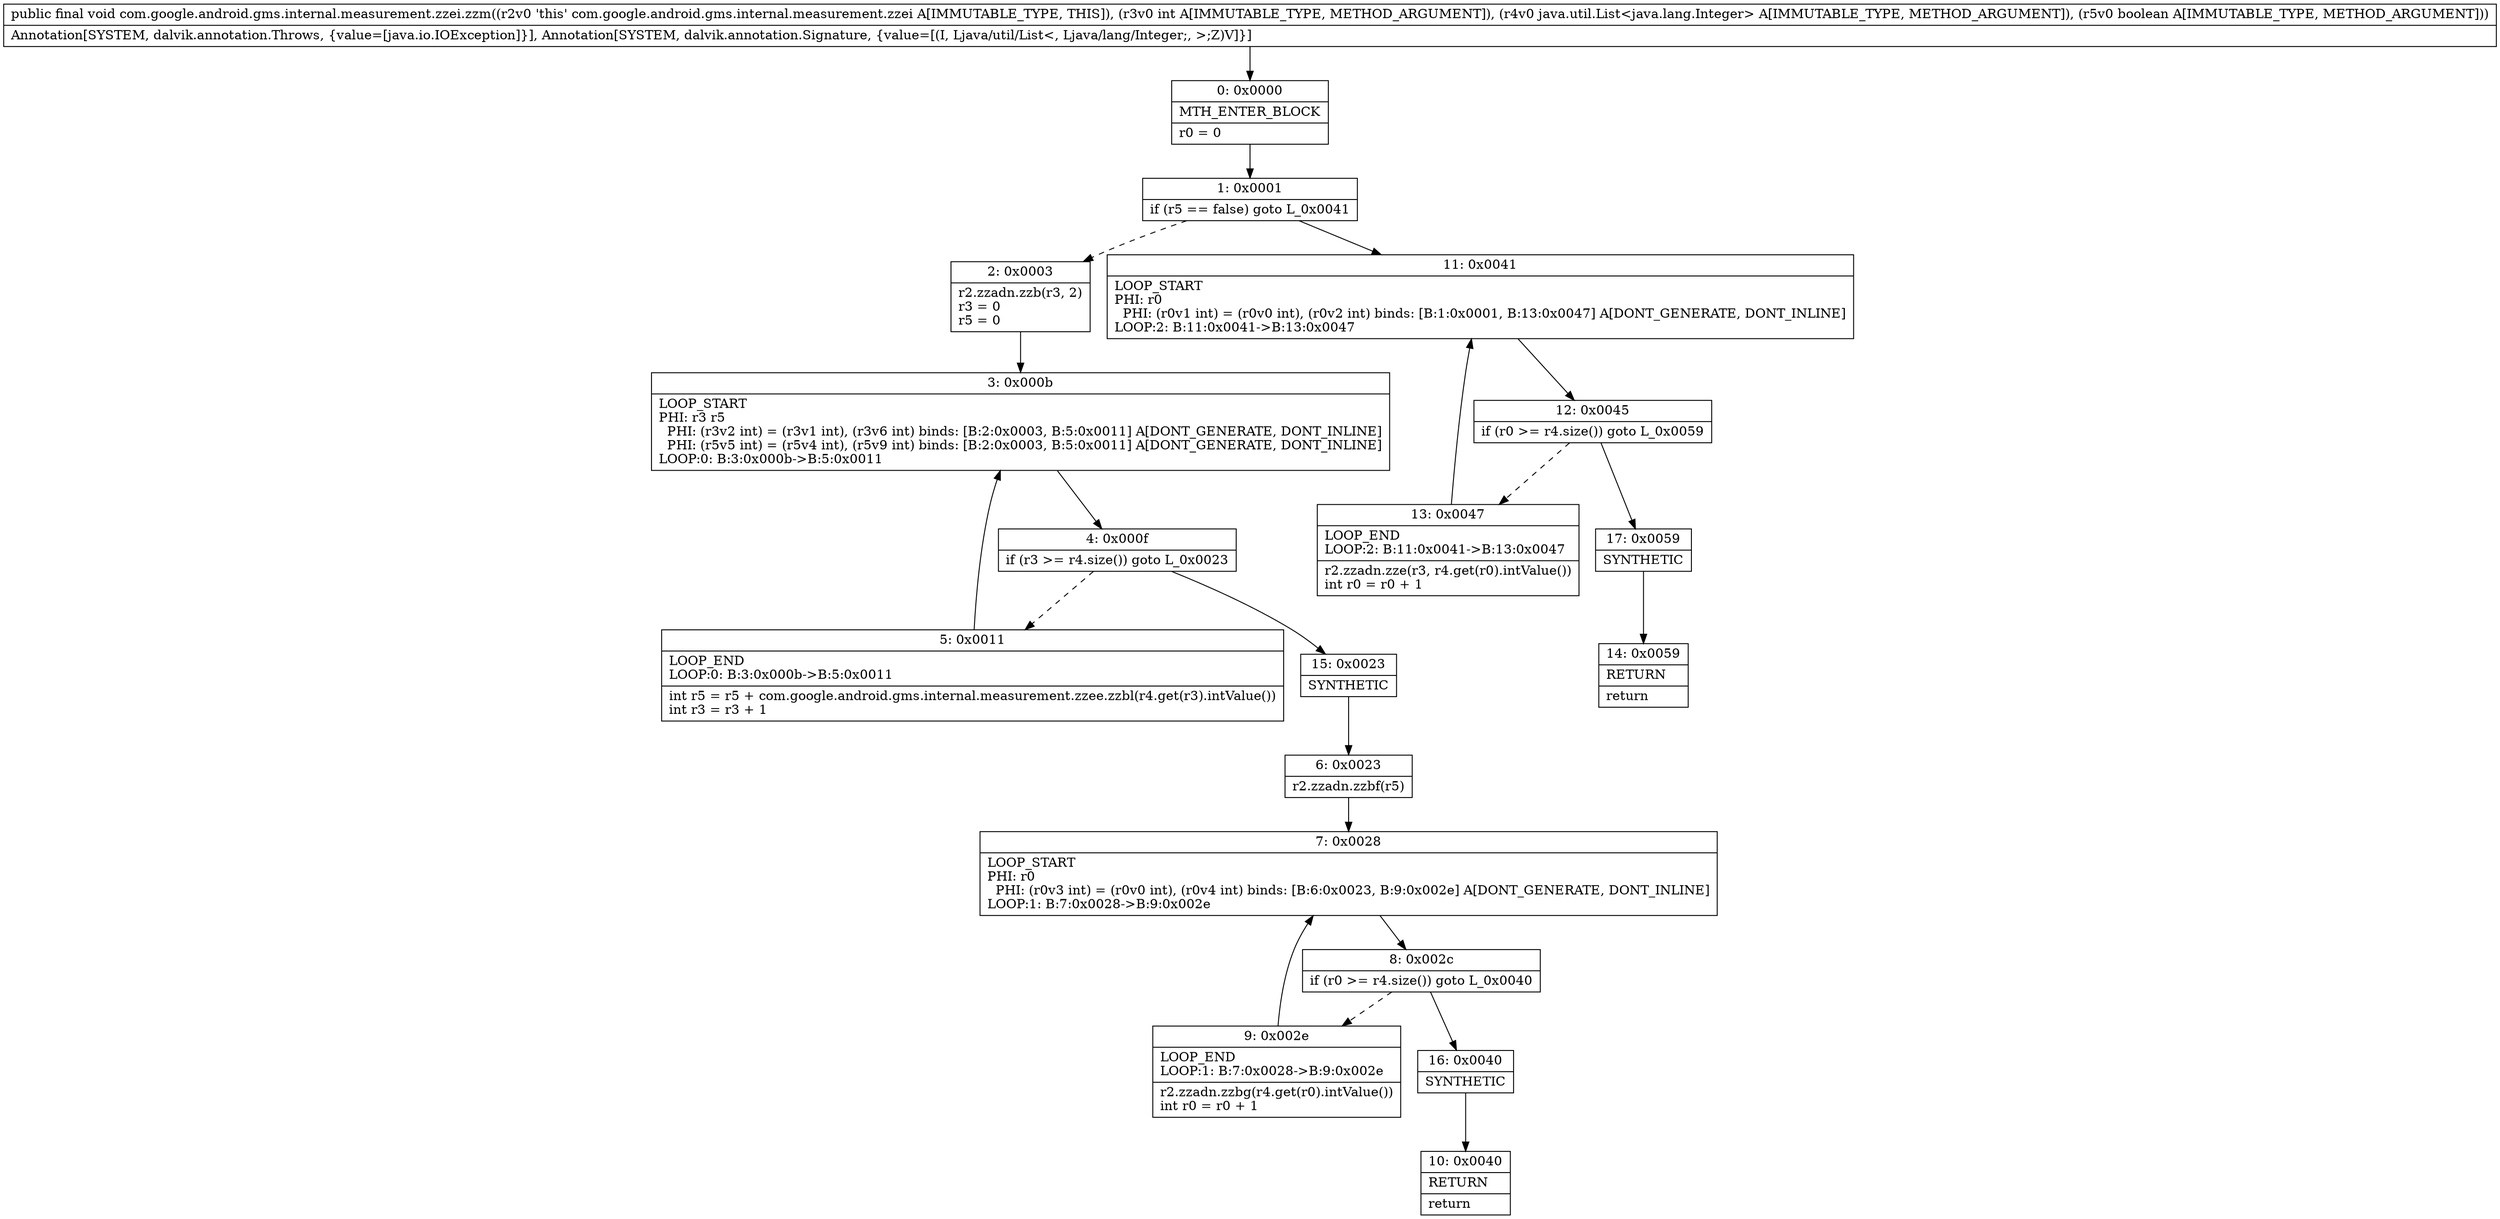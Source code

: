 digraph "CFG forcom.google.android.gms.internal.measurement.zzei.zzm(ILjava\/util\/List;Z)V" {
Node_0 [shape=record,label="{0\:\ 0x0000|MTH_ENTER_BLOCK\l|r0 = 0\l}"];
Node_1 [shape=record,label="{1\:\ 0x0001|if (r5 == false) goto L_0x0041\l}"];
Node_2 [shape=record,label="{2\:\ 0x0003|r2.zzadn.zzb(r3, 2)\lr3 = 0\lr5 = 0\l}"];
Node_3 [shape=record,label="{3\:\ 0x000b|LOOP_START\lPHI: r3 r5 \l  PHI: (r3v2 int) = (r3v1 int), (r3v6 int) binds: [B:2:0x0003, B:5:0x0011] A[DONT_GENERATE, DONT_INLINE]\l  PHI: (r5v5 int) = (r5v4 int), (r5v9 int) binds: [B:2:0x0003, B:5:0x0011] A[DONT_GENERATE, DONT_INLINE]\lLOOP:0: B:3:0x000b\-\>B:5:0x0011\l}"];
Node_4 [shape=record,label="{4\:\ 0x000f|if (r3 \>= r4.size()) goto L_0x0023\l}"];
Node_5 [shape=record,label="{5\:\ 0x0011|LOOP_END\lLOOP:0: B:3:0x000b\-\>B:5:0x0011\l|int r5 = r5 + com.google.android.gms.internal.measurement.zzee.zzbl(r4.get(r3).intValue())\lint r3 = r3 + 1\l}"];
Node_6 [shape=record,label="{6\:\ 0x0023|r2.zzadn.zzbf(r5)\l}"];
Node_7 [shape=record,label="{7\:\ 0x0028|LOOP_START\lPHI: r0 \l  PHI: (r0v3 int) = (r0v0 int), (r0v4 int) binds: [B:6:0x0023, B:9:0x002e] A[DONT_GENERATE, DONT_INLINE]\lLOOP:1: B:7:0x0028\-\>B:9:0x002e\l}"];
Node_8 [shape=record,label="{8\:\ 0x002c|if (r0 \>= r4.size()) goto L_0x0040\l}"];
Node_9 [shape=record,label="{9\:\ 0x002e|LOOP_END\lLOOP:1: B:7:0x0028\-\>B:9:0x002e\l|r2.zzadn.zzbg(r4.get(r0).intValue())\lint r0 = r0 + 1\l}"];
Node_10 [shape=record,label="{10\:\ 0x0040|RETURN\l|return\l}"];
Node_11 [shape=record,label="{11\:\ 0x0041|LOOP_START\lPHI: r0 \l  PHI: (r0v1 int) = (r0v0 int), (r0v2 int) binds: [B:1:0x0001, B:13:0x0047] A[DONT_GENERATE, DONT_INLINE]\lLOOP:2: B:11:0x0041\-\>B:13:0x0047\l}"];
Node_12 [shape=record,label="{12\:\ 0x0045|if (r0 \>= r4.size()) goto L_0x0059\l}"];
Node_13 [shape=record,label="{13\:\ 0x0047|LOOP_END\lLOOP:2: B:11:0x0041\-\>B:13:0x0047\l|r2.zzadn.zze(r3, r4.get(r0).intValue())\lint r0 = r0 + 1\l}"];
Node_14 [shape=record,label="{14\:\ 0x0059|RETURN\l|return\l}"];
Node_15 [shape=record,label="{15\:\ 0x0023|SYNTHETIC\l}"];
Node_16 [shape=record,label="{16\:\ 0x0040|SYNTHETIC\l}"];
Node_17 [shape=record,label="{17\:\ 0x0059|SYNTHETIC\l}"];
MethodNode[shape=record,label="{public final void com.google.android.gms.internal.measurement.zzei.zzm((r2v0 'this' com.google.android.gms.internal.measurement.zzei A[IMMUTABLE_TYPE, THIS]), (r3v0 int A[IMMUTABLE_TYPE, METHOD_ARGUMENT]), (r4v0 java.util.List\<java.lang.Integer\> A[IMMUTABLE_TYPE, METHOD_ARGUMENT]), (r5v0 boolean A[IMMUTABLE_TYPE, METHOD_ARGUMENT]))  | Annotation[SYSTEM, dalvik.annotation.Throws, \{value=[java.io.IOException]\}], Annotation[SYSTEM, dalvik.annotation.Signature, \{value=[(I, Ljava\/util\/List\<, Ljava\/lang\/Integer;, \>;Z)V]\}]\l}"];
MethodNode -> Node_0;
Node_0 -> Node_1;
Node_1 -> Node_2[style=dashed];
Node_1 -> Node_11;
Node_2 -> Node_3;
Node_3 -> Node_4;
Node_4 -> Node_5[style=dashed];
Node_4 -> Node_15;
Node_5 -> Node_3;
Node_6 -> Node_7;
Node_7 -> Node_8;
Node_8 -> Node_9[style=dashed];
Node_8 -> Node_16;
Node_9 -> Node_7;
Node_11 -> Node_12;
Node_12 -> Node_13[style=dashed];
Node_12 -> Node_17;
Node_13 -> Node_11;
Node_15 -> Node_6;
Node_16 -> Node_10;
Node_17 -> Node_14;
}


